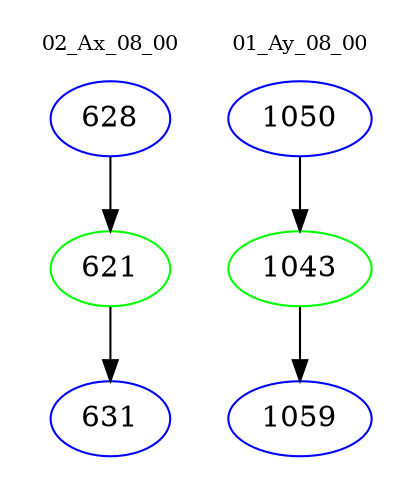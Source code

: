 digraph{
subgraph cluster_0 {
color = white
label = "02_Ax_08_00";
fontsize=10;
T0_628 [label="628", color="blue"]
T0_628 -> T0_621 [color="black"]
T0_621 [label="621", color="green"]
T0_621 -> T0_631 [color="black"]
T0_631 [label="631", color="blue"]
}
subgraph cluster_1 {
color = white
label = "01_Ay_08_00";
fontsize=10;
T1_1050 [label="1050", color="blue"]
T1_1050 -> T1_1043 [color="black"]
T1_1043 [label="1043", color="green"]
T1_1043 -> T1_1059 [color="black"]
T1_1059 [label="1059", color="blue"]
}
}
